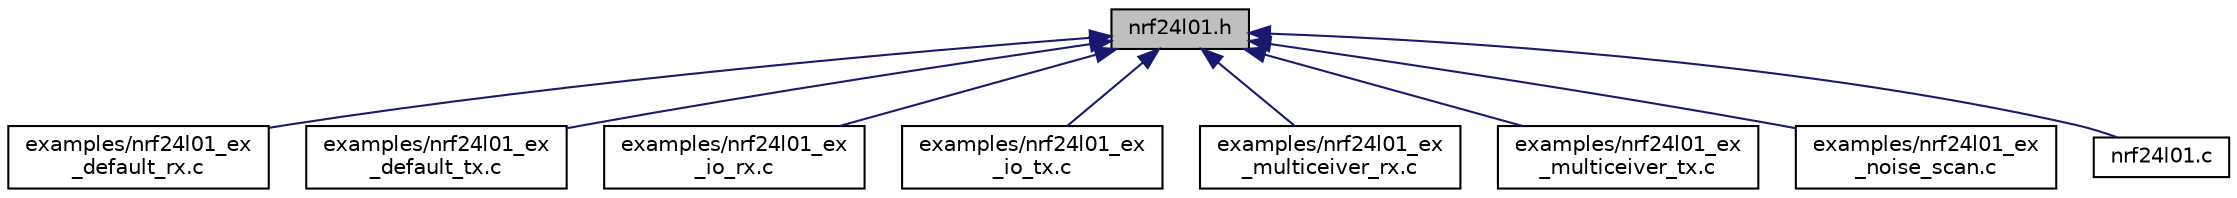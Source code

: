 digraph "nrf24l01.h"
{
  edge [fontname="Helvetica",fontsize="10",labelfontname="Helvetica",labelfontsize="10"];
  node [fontname="Helvetica",fontsize="10",shape=record];
  Node5 [label="nrf24l01.h",height=0.2,width=0.4,color="black", fillcolor="grey75", style="filled", fontcolor="black"];
  Node5 -> Node6 [dir="back",color="midnightblue",fontsize="10",style="solid",fontname="Helvetica"];
  Node6 [label="examples/nrf24l01_ex\l_default_rx.c",height=0.2,width=0.4,color="black", fillcolor="white", style="filled",URL="$nrf24l01__ex__default__rx_8c_source.html"];
  Node5 -> Node7 [dir="back",color="midnightblue",fontsize="10",style="solid",fontname="Helvetica"];
  Node7 [label="examples/nrf24l01_ex\l_default_tx.c",height=0.2,width=0.4,color="black", fillcolor="white", style="filled",URL="$nrf24l01__ex__default__tx_8c_source.html"];
  Node5 -> Node8 [dir="back",color="midnightblue",fontsize="10",style="solid",fontname="Helvetica"];
  Node8 [label="examples/nrf24l01_ex\l_io_rx.c",height=0.2,width=0.4,color="black", fillcolor="white", style="filled",URL="$nrf24l01__ex__io__rx_8c_source.html"];
  Node5 -> Node9 [dir="back",color="midnightblue",fontsize="10",style="solid",fontname="Helvetica"];
  Node9 [label="examples/nrf24l01_ex\l_io_tx.c",height=0.2,width=0.4,color="black", fillcolor="white", style="filled",URL="$nrf24l01__ex__io__tx_8c_source.html"];
  Node5 -> Node10 [dir="back",color="midnightblue",fontsize="10",style="solid",fontname="Helvetica"];
  Node10 [label="examples/nrf24l01_ex\l_multiceiver_rx.c",height=0.2,width=0.4,color="black", fillcolor="white", style="filled",URL="$nrf24l01__ex__multiceiver__rx_8c_source.html"];
  Node5 -> Node11 [dir="back",color="midnightblue",fontsize="10",style="solid",fontname="Helvetica"];
  Node11 [label="examples/nrf24l01_ex\l_multiceiver_tx.c",height=0.2,width=0.4,color="black", fillcolor="white", style="filled",URL="$nrf24l01__ex__multiceiver__tx_8c_source.html"];
  Node5 -> Node12 [dir="back",color="midnightblue",fontsize="10",style="solid",fontname="Helvetica"];
  Node12 [label="examples/nrf24l01_ex\l_noise_scan.c",height=0.2,width=0.4,color="black", fillcolor="white", style="filled",URL="$nrf24l01__ex__noise__scan_8c_source.html"];
  Node5 -> Node13 [dir="back",color="midnightblue",fontsize="10",style="solid",fontname="Helvetica"];
  Node13 [label="nrf24l01.c",height=0.2,width=0.4,color="black", fillcolor="white", style="filled",URL="$nrf24l01_8c_source.html"];
}
